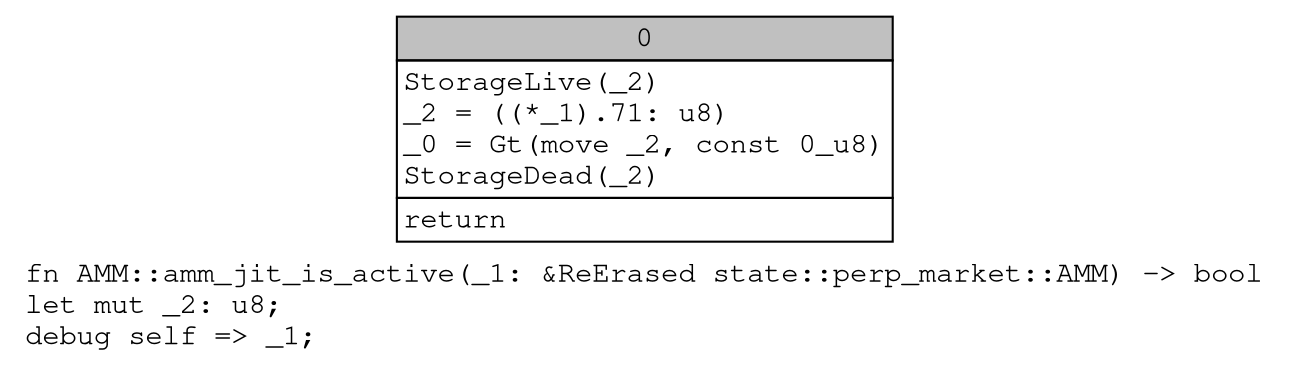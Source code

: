 digraph Mir_0_3832 {
    graph [fontname="Courier, monospace"];
    node [fontname="Courier, monospace"];
    edge [fontname="Courier, monospace"];
    label=<fn AMM::amm_jit_is_active(_1: &amp;ReErased state::perp_market::AMM) -&gt; bool<br align="left"/>let mut _2: u8;<br align="left"/>debug self =&gt; _1;<br align="left"/>>;
    bb0__0_3832 [shape="none", label=<<table border="0" cellborder="1" cellspacing="0"><tr><td bgcolor="gray" align="center" colspan="1">0</td></tr><tr><td align="left" balign="left">StorageLive(_2)<br/>_2 = ((*_1).71: u8)<br/>_0 = Gt(move _2, const 0_u8)<br/>StorageDead(_2)<br/></td></tr><tr><td align="left">return</td></tr></table>>];
}
